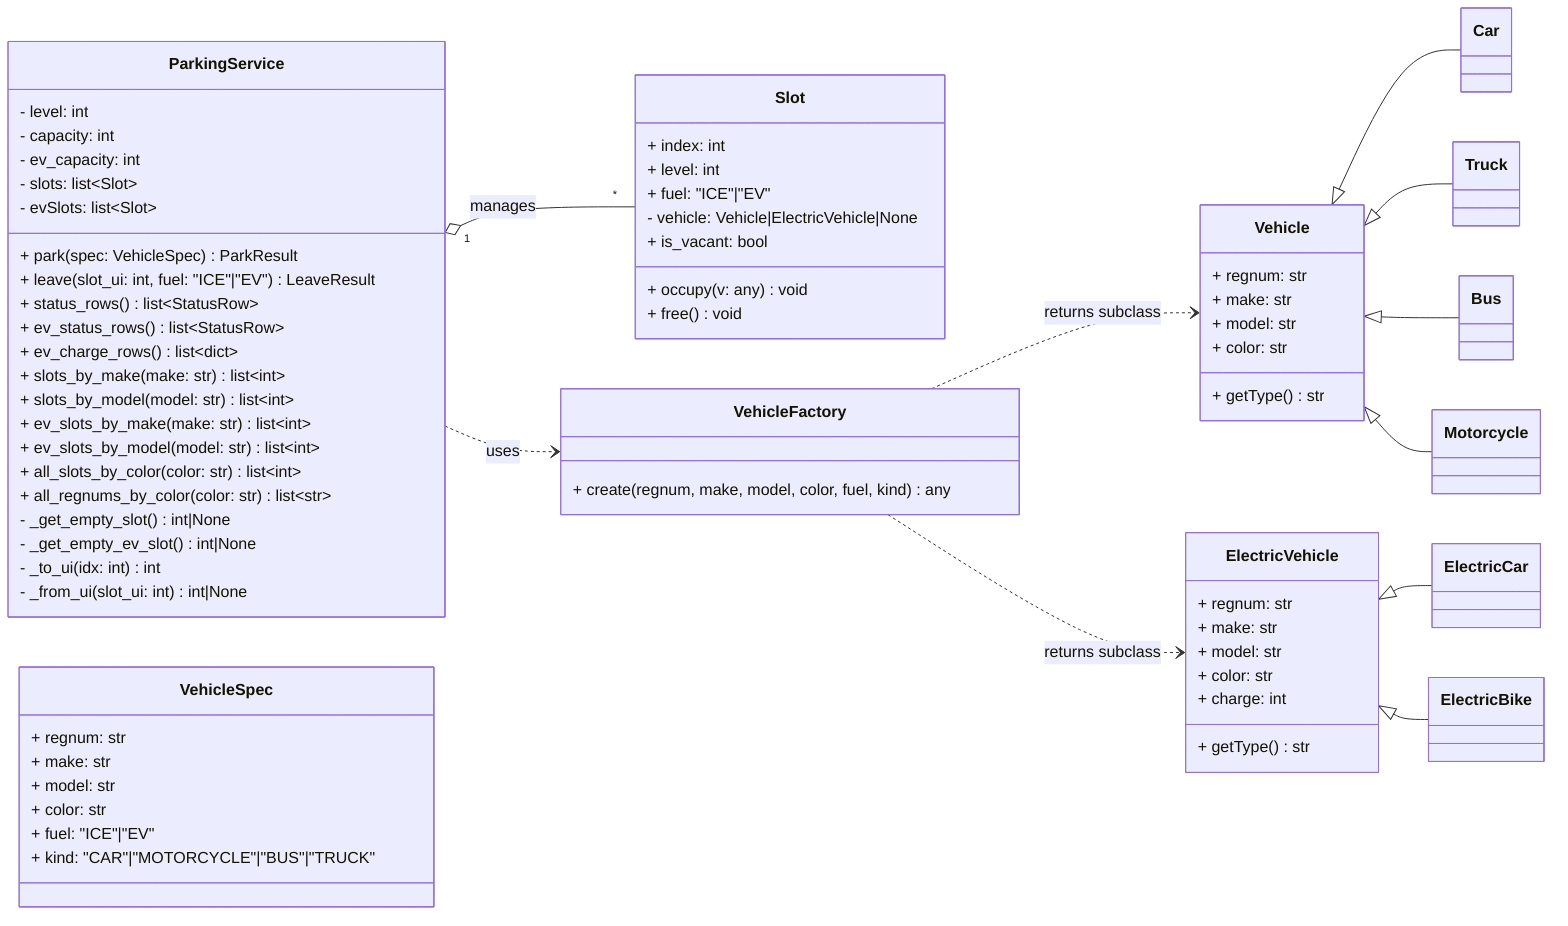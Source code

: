 classDiagram
    direction LR

    class ParkingService {
      - level: int
      - capacity: int
      - ev_capacity: int
      - slots: list~Slot~
      - evSlots: list~Slot~
      + park(spec: VehicleSpec) ParkResult
      + leave(slot_ui: int, fuel: "ICE"|"EV") LeaveResult
      + status_rows() list~StatusRow~
      + ev_status_rows() list~StatusRow~
      + ev_charge_rows() list~dict~
      + slots_by_make(make: str) list~int~
      + slots_by_model(model: str) list~int~
      + ev_slots_by_make(make: str) list~int~
      + ev_slots_by_model(model: str) list~int~
      + all_slots_by_color(color: str) list~int~
      + all_regnums_by_color(color: str) list~str~
      - _get_empty_slot() int|None
      - _get_empty_ev_slot() int|None
      - _to_ui(idx: int) int
      - _from_ui(slot_ui: int) int|None
    }

    class VehicleSpec {
      + regnum: str
      + make: str
      + model: str
      + color: str
      + fuel: "ICE"|"EV"
      + kind: "CAR"|"MOTORCYCLE"|"BUS"|"TRUCK"
    }

    class Slot {
      + index: int
      + level: int
      + fuel: "ICE"|"EV"
      - vehicle: Vehicle|ElectricVehicle|None
      + is_vacant: bool
      + occupy(v: any) void
      + free() void
    }

    class VehicleFactory {
      + create(regnum, make, model, color, fuel, kind) any
    }

    class Vehicle {
      + regnum: str
      + make: str
      + model: str
      + color: str
      + getType() str
    }

    class Car
    class Truck
    class Bus
    class Motorcycle

    class ElectricVehicle {
      + regnum: str
      + make: str
      + model: str
      + color: str
      + charge: int
      + getType() str
    }

    class ElectricCar
    class ElectricBike

    ParkingService "1" o-- "*" Slot : manages
    ParkingService ..> VehicleFactory : uses
    VehicleFactory ..> Vehicle : returns subclass
    VehicleFactory ..> ElectricVehicle : returns subclass

    Vehicle <|-- Car
    Vehicle <|-- Truck
    Vehicle <|-- Bus
    Vehicle <|-- Motorcycle

    ElectricVehicle <|-- ElectricCar
    ElectricVehicle <|-- ElectricBike